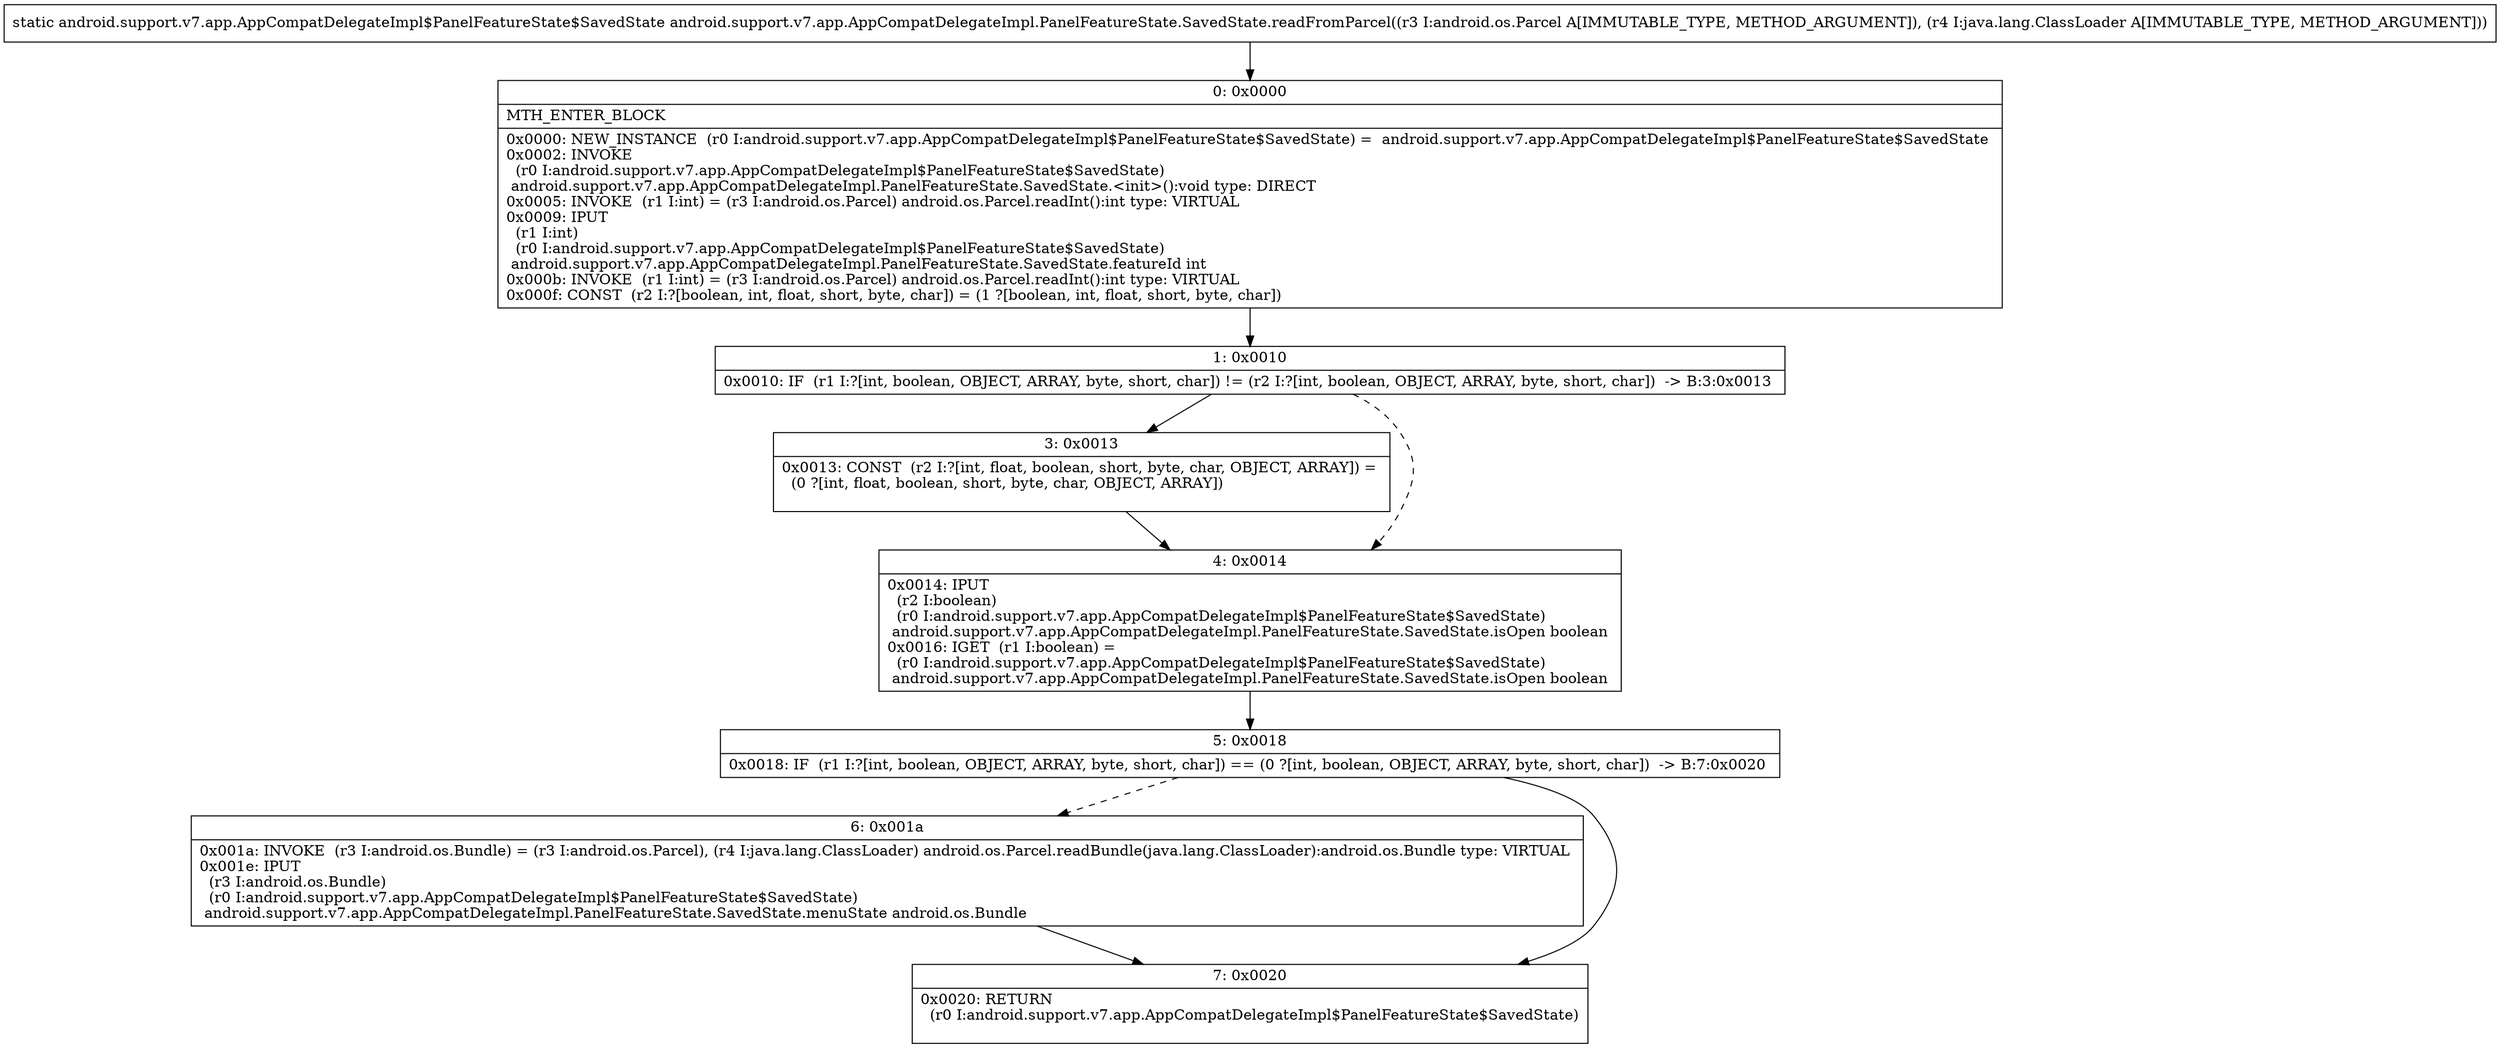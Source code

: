 digraph "CFG forandroid.support.v7.app.AppCompatDelegateImpl.PanelFeatureState.SavedState.readFromParcel(Landroid\/os\/Parcel;Ljava\/lang\/ClassLoader;)Landroid\/support\/v7\/app\/AppCompatDelegateImpl$PanelFeatureState$SavedState;" {
Node_0 [shape=record,label="{0\:\ 0x0000|MTH_ENTER_BLOCK\l|0x0000: NEW_INSTANCE  (r0 I:android.support.v7.app.AppCompatDelegateImpl$PanelFeatureState$SavedState) =  android.support.v7.app.AppCompatDelegateImpl$PanelFeatureState$SavedState \l0x0002: INVOKE  \l  (r0 I:android.support.v7.app.AppCompatDelegateImpl$PanelFeatureState$SavedState)\l android.support.v7.app.AppCompatDelegateImpl.PanelFeatureState.SavedState.\<init\>():void type: DIRECT \l0x0005: INVOKE  (r1 I:int) = (r3 I:android.os.Parcel) android.os.Parcel.readInt():int type: VIRTUAL \l0x0009: IPUT  \l  (r1 I:int)\l  (r0 I:android.support.v7.app.AppCompatDelegateImpl$PanelFeatureState$SavedState)\l android.support.v7.app.AppCompatDelegateImpl.PanelFeatureState.SavedState.featureId int \l0x000b: INVOKE  (r1 I:int) = (r3 I:android.os.Parcel) android.os.Parcel.readInt():int type: VIRTUAL \l0x000f: CONST  (r2 I:?[boolean, int, float, short, byte, char]) = (1 ?[boolean, int, float, short, byte, char]) \l}"];
Node_1 [shape=record,label="{1\:\ 0x0010|0x0010: IF  (r1 I:?[int, boolean, OBJECT, ARRAY, byte, short, char]) != (r2 I:?[int, boolean, OBJECT, ARRAY, byte, short, char])  \-\> B:3:0x0013 \l}"];
Node_3 [shape=record,label="{3\:\ 0x0013|0x0013: CONST  (r2 I:?[int, float, boolean, short, byte, char, OBJECT, ARRAY]) = \l  (0 ?[int, float, boolean, short, byte, char, OBJECT, ARRAY])\l \l}"];
Node_4 [shape=record,label="{4\:\ 0x0014|0x0014: IPUT  \l  (r2 I:boolean)\l  (r0 I:android.support.v7.app.AppCompatDelegateImpl$PanelFeatureState$SavedState)\l android.support.v7.app.AppCompatDelegateImpl.PanelFeatureState.SavedState.isOpen boolean \l0x0016: IGET  (r1 I:boolean) = \l  (r0 I:android.support.v7.app.AppCompatDelegateImpl$PanelFeatureState$SavedState)\l android.support.v7.app.AppCompatDelegateImpl.PanelFeatureState.SavedState.isOpen boolean \l}"];
Node_5 [shape=record,label="{5\:\ 0x0018|0x0018: IF  (r1 I:?[int, boolean, OBJECT, ARRAY, byte, short, char]) == (0 ?[int, boolean, OBJECT, ARRAY, byte, short, char])  \-\> B:7:0x0020 \l}"];
Node_6 [shape=record,label="{6\:\ 0x001a|0x001a: INVOKE  (r3 I:android.os.Bundle) = (r3 I:android.os.Parcel), (r4 I:java.lang.ClassLoader) android.os.Parcel.readBundle(java.lang.ClassLoader):android.os.Bundle type: VIRTUAL \l0x001e: IPUT  \l  (r3 I:android.os.Bundle)\l  (r0 I:android.support.v7.app.AppCompatDelegateImpl$PanelFeatureState$SavedState)\l android.support.v7.app.AppCompatDelegateImpl.PanelFeatureState.SavedState.menuState android.os.Bundle \l}"];
Node_7 [shape=record,label="{7\:\ 0x0020|0x0020: RETURN  \l  (r0 I:android.support.v7.app.AppCompatDelegateImpl$PanelFeatureState$SavedState)\l \l}"];
MethodNode[shape=record,label="{static android.support.v7.app.AppCompatDelegateImpl$PanelFeatureState$SavedState android.support.v7.app.AppCompatDelegateImpl.PanelFeatureState.SavedState.readFromParcel((r3 I:android.os.Parcel A[IMMUTABLE_TYPE, METHOD_ARGUMENT]), (r4 I:java.lang.ClassLoader A[IMMUTABLE_TYPE, METHOD_ARGUMENT])) }"];
MethodNode -> Node_0;
Node_0 -> Node_1;
Node_1 -> Node_3;
Node_1 -> Node_4[style=dashed];
Node_3 -> Node_4;
Node_4 -> Node_5;
Node_5 -> Node_6[style=dashed];
Node_5 -> Node_7;
Node_6 -> Node_7;
}

